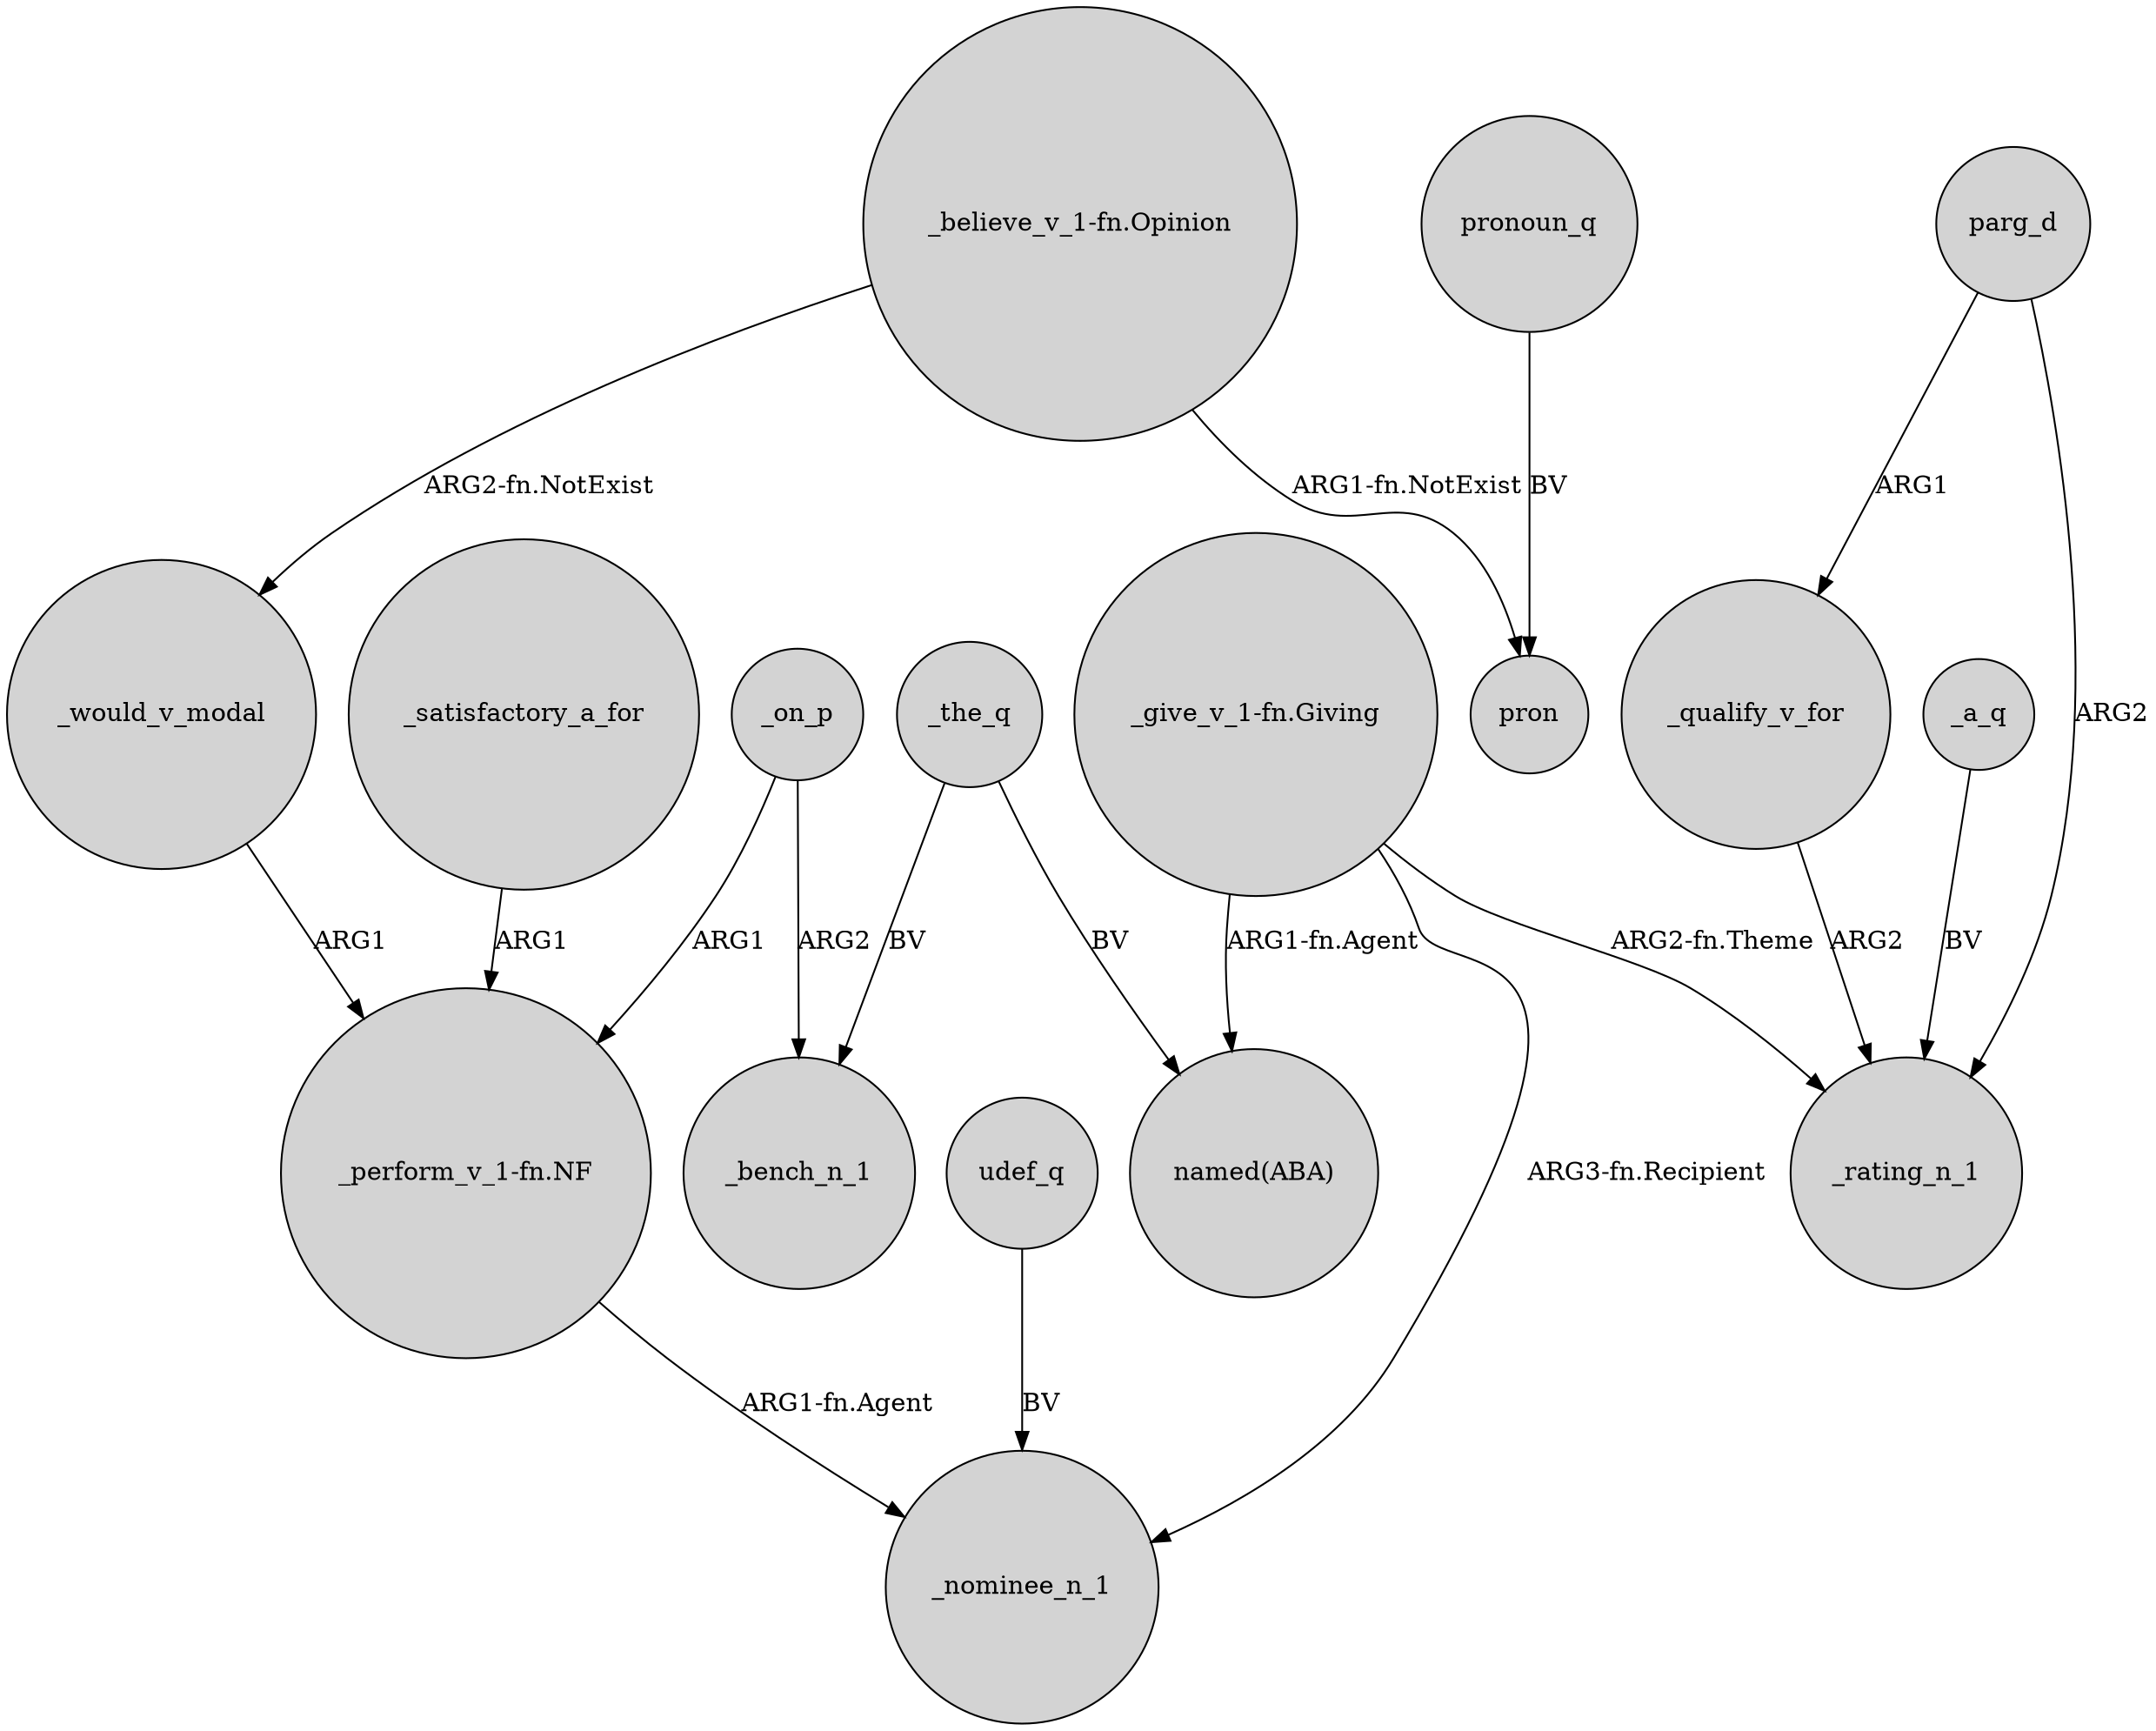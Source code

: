 digraph {
	node [shape=circle style=filled]
	_the_q -> _bench_n_1 [label=BV]
	_the_q -> "named(ABA)" [label=BV]
	_on_p -> _bench_n_1 [label=ARG2]
	"_believe_v_1-fn.Opinion" -> _would_v_modal [label="ARG2-fn.NotExist"]
	"_give_v_1-fn.Giving" -> _rating_n_1 [label="ARG2-fn.Theme"]
	udef_q -> _nominee_n_1 [label=BV]
	parg_d -> _qualify_v_for [label=ARG1]
	_would_v_modal -> "_perform_v_1-fn.NF" [label=ARG1]
	_qualify_v_for -> _rating_n_1 [label=ARG2]
	"_perform_v_1-fn.NF" -> _nominee_n_1 [label="ARG1-fn.Agent"]
	parg_d -> _rating_n_1 [label=ARG2]
	"_give_v_1-fn.Giving" -> "named(ABA)" [label="ARG1-fn.Agent"]
	"_believe_v_1-fn.Opinion" -> pron [label="ARG1-fn.NotExist"]
	_satisfactory_a_for -> "_perform_v_1-fn.NF" [label=ARG1]
	"_give_v_1-fn.Giving" -> _nominee_n_1 [label="ARG3-fn.Recipient"]
	_on_p -> "_perform_v_1-fn.NF" [label=ARG1]
	_a_q -> _rating_n_1 [label=BV]
	pronoun_q -> pron [label=BV]
}
